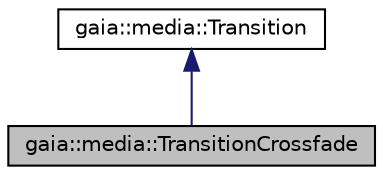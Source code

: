 digraph G
{
  edge [fontname="Helvetica",fontsize="10",labelfontname="Helvetica",labelfontsize="10"];
  node [fontname="Helvetica",fontsize="10",shape=record];
  Node1 [label="gaia::media::TransitionCrossfade",height=0.2,width=0.4,color="black", fillcolor="grey75", style="filled" fontcolor="black"];
  Node2 -> Node1 [dir=back,color="midnightblue",fontsize="10",style="solid",fontname="Helvetica"];
  Node2 [label="gaia::media::Transition",height=0.2,width=0.4,color="black", fillcolor="white", style="filled",URL="$d0/df0/classgaia_1_1media_1_1_transition.html",tooltip="This class is super class for all transitions."];
}
